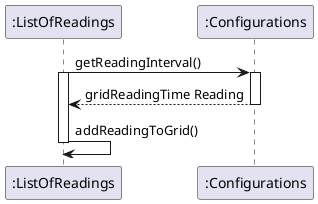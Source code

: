 @startuml

participant ":ListOfReadings" as D
participant ":Configurations" as C


D->C: getReadingInterval()
activate D
activate C
C-->D: gridReadingTime Reading
deactivate C
D->D: addReadingToGrid()
deactivate D

@enduml